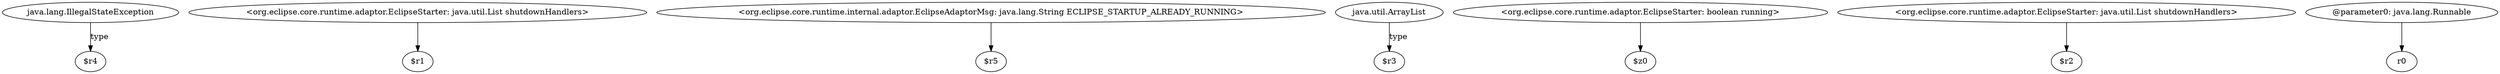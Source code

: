 digraph g {
0[label="java.lang.IllegalStateException"]
1[label="$r4"]
0->1[label="type"]
2[label="<org.eclipse.core.runtime.adaptor.EclipseStarter: java.util.List shutdownHandlers>"]
3[label="$r1"]
2->3[label=""]
4[label="<org.eclipse.core.runtime.internal.adaptor.EclipseAdaptorMsg: java.lang.String ECLIPSE_STARTUP_ALREADY_RUNNING>"]
5[label="$r5"]
4->5[label=""]
6[label="java.util.ArrayList"]
7[label="$r3"]
6->7[label="type"]
8[label="<org.eclipse.core.runtime.adaptor.EclipseStarter: boolean running>"]
9[label="$z0"]
8->9[label=""]
10[label="<org.eclipse.core.runtime.adaptor.EclipseStarter: java.util.List shutdownHandlers>"]
11[label="$r2"]
10->11[label=""]
12[label="@parameter0: java.lang.Runnable"]
13[label="r0"]
12->13[label=""]
}